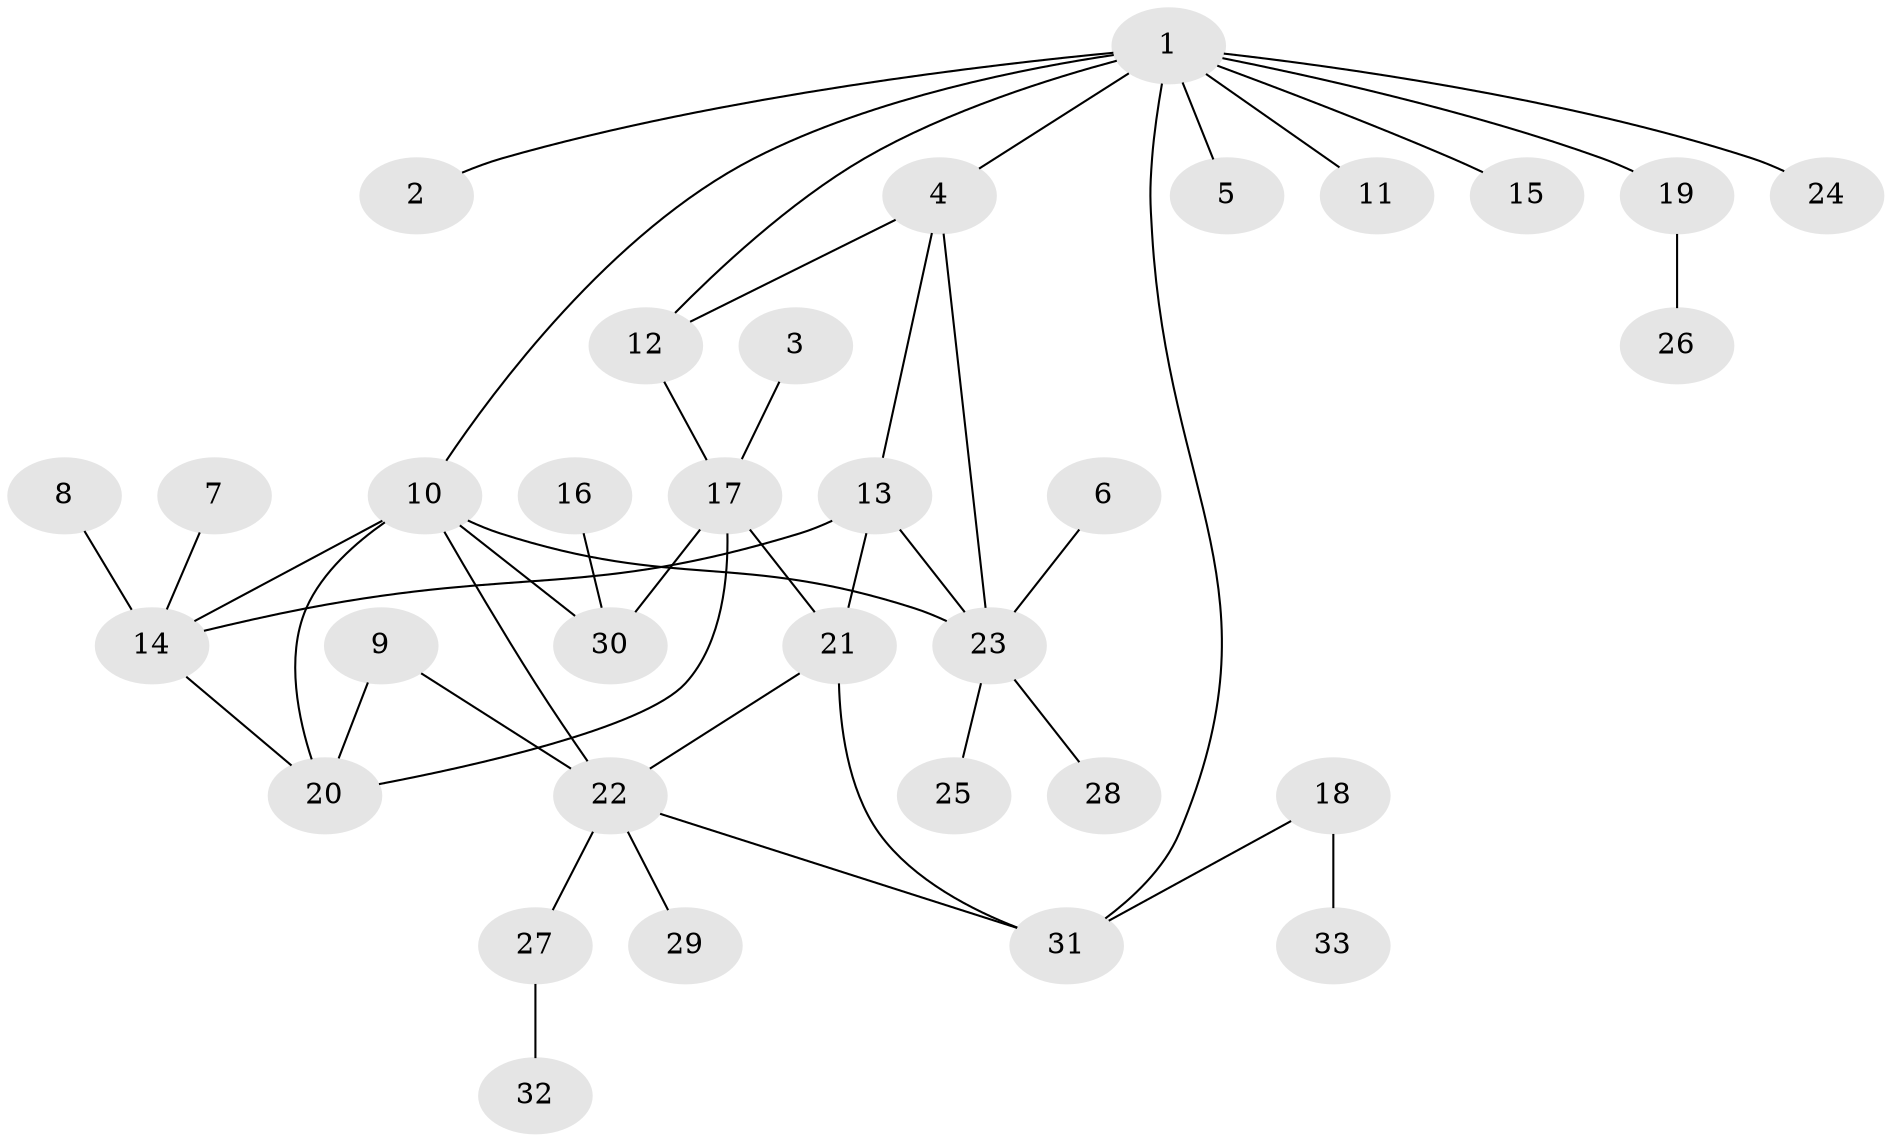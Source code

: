 // original degree distribution, {6: 0.09090909090909091, 4: 0.07575757575757576, 8: 0.030303030303030304, 5: 0.06060606060606061, 7: 0.015151515151515152, 1: 0.5757575757575758, 3: 0.045454545454545456, 2: 0.10606060606060606}
// Generated by graph-tools (version 1.1) at 2025/26/03/09/25 03:26:42]
// undirected, 33 vertices, 44 edges
graph export_dot {
graph [start="1"]
  node [color=gray90,style=filled];
  1;
  2;
  3;
  4;
  5;
  6;
  7;
  8;
  9;
  10;
  11;
  12;
  13;
  14;
  15;
  16;
  17;
  18;
  19;
  20;
  21;
  22;
  23;
  24;
  25;
  26;
  27;
  28;
  29;
  30;
  31;
  32;
  33;
  1 -- 2 [weight=1.0];
  1 -- 4 [weight=1.0];
  1 -- 5 [weight=1.0];
  1 -- 10 [weight=1.0];
  1 -- 11 [weight=1.0];
  1 -- 12 [weight=1.0];
  1 -- 15 [weight=1.0];
  1 -- 19 [weight=1.0];
  1 -- 24 [weight=1.0];
  1 -- 31 [weight=1.0];
  3 -- 17 [weight=1.0];
  4 -- 12 [weight=1.0];
  4 -- 13 [weight=1.0];
  4 -- 23 [weight=1.0];
  6 -- 23 [weight=1.0];
  7 -- 14 [weight=1.0];
  8 -- 14 [weight=1.0];
  9 -- 20 [weight=1.0];
  9 -- 22 [weight=1.0];
  10 -- 14 [weight=1.0];
  10 -- 20 [weight=1.0];
  10 -- 22 [weight=1.0];
  10 -- 23 [weight=1.0];
  10 -- 30 [weight=1.0];
  12 -- 17 [weight=2.0];
  13 -- 14 [weight=1.0];
  13 -- 21 [weight=2.0];
  13 -- 23 [weight=1.0];
  14 -- 20 [weight=1.0];
  16 -- 30 [weight=1.0];
  17 -- 20 [weight=1.0];
  17 -- 21 [weight=1.0];
  17 -- 30 [weight=1.0];
  18 -- 31 [weight=1.0];
  18 -- 33 [weight=1.0];
  19 -- 26 [weight=1.0];
  21 -- 22 [weight=1.0];
  21 -- 31 [weight=1.0];
  22 -- 27 [weight=1.0];
  22 -- 29 [weight=1.0];
  22 -- 31 [weight=1.0];
  23 -- 25 [weight=1.0];
  23 -- 28 [weight=1.0];
  27 -- 32 [weight=1.0];
}
